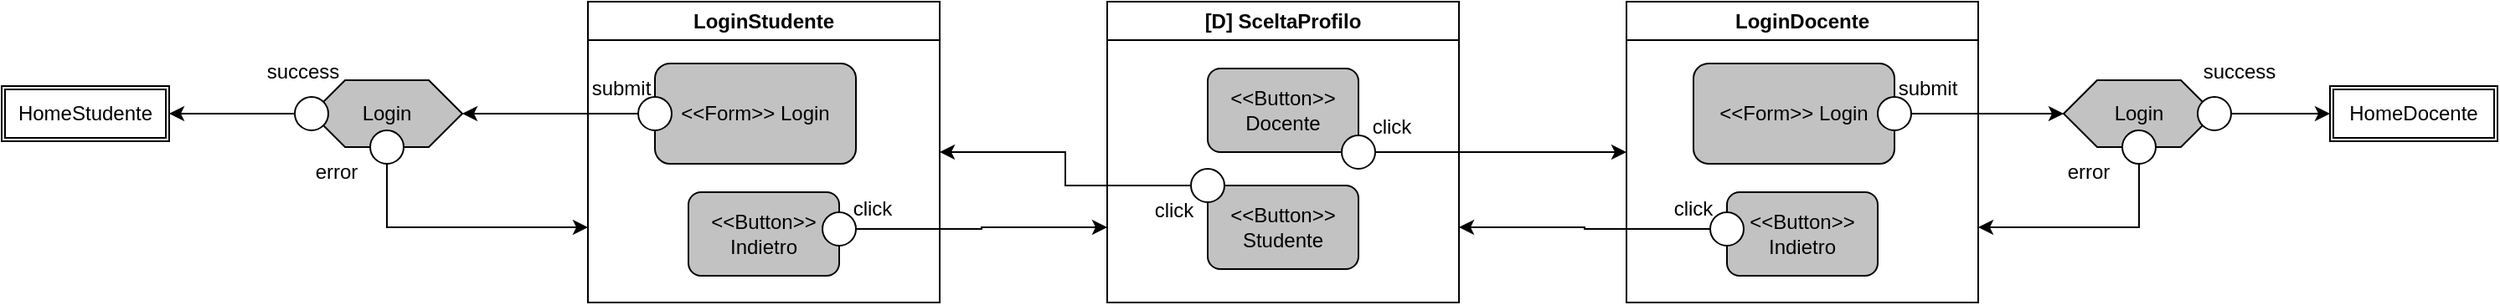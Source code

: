 <mxfile version="27.0.9" pages="3">
  <diagram name="Login" id="tjKt2H3Kqt2CGtcW_k0n">
    <mxGraphModel dx="2554" dy="473" grid="1" gridSize="10" guides="1" tooltips="1" connect="1" arrows="1" fold="1" page="1" pageScale="1" pageWidth="827" pageHeight="1169" math="0" shadow="0">
      <root>
        <mxCell id="0" />
        <mxCell id="1" parent="0" />
        <mxCell id="VyCrWzUE0Z9BCdPBRL-f-1" value="[D] SceltaProfilo" style="swimlane;whiteSpace=wrap;html=1;startSize=23;" vertex="1" parent="1">
          <mxGeometry x="-810" y="10" width="210" height="180" as="geometry">
            <mxRectangle x="270" y="420" width="120" height="30" as="alternateBounds" />
          </mxGeometry>
        </mxCell>
        <mxCell id="VyCrWzUE0Z9BCdPBRL-f-2" value="click" style="text;html=1;align=center;verticalAlign=middle;whiteSpace=wrap;rounded=0;" vertex="1" parent="VyCrWzUE0Z9BCdPBRL-f-1">
          <mxGeometry x="10" y="110" width="60" height="30" as="geometry" />
        </mxCell>
        <mxCell id="VyCrWzUE0Z9BCdPBRL-f-3" value="&amp;lt;&amp;lt;Button&amp;gt;&amp;gt; Studente" style="rounded=1;whiteSpace=wrap;html=1;fillColor=#C2C2C2;" vertex="1" parent="VyCrWzUE0Z9BCdPBRL-f-1">
          <mxGeometry x="60" y="110" width="90" height="50" as="geometry" />
        </mxCell>
        <mxCell id="VyCrWzUE0Z9BCdPBRL-f-4" value="" style="ellipse;whiteSpace=wrap;html=1;aspect=fixed;shadow=0;" vertex="1" parent="VyCrWzUE0Z9BCdPBRL-f-1">
          <mxGeometry x="50" y="100" width="20" height="20" as="geometry" />
        </mxCell>
        <mxCell id="VyCrWzUE0Z9BCdPBRL-f-5" value="click" style="text;html=1;align=center;verticalAlign=middle;whiteSpace=wrap;rounded=0;" vertex="1" parent="VyCrWzUE0Z9BCdPBRL-f-1">
          <mxGeometry x="140" y="60" width="60" height="30" as="geometry" />
        </mxCell>
        <mxCell id="VyCrWzUE0Z9BCdPBRL-f-6" value="&amp;lt;&amp;lt;Button&amp;gt;&amp;gt; Docente" style="rounded=1;whiteSpace=wrap;html=1;fillColor=#C2C2C2;" vertex="1" parent="VyCrWzUE0Z9BCdPBRL-f-1">
          <mxGeometry x="60" y="40" width="90" height="50" as="geometry" />
        </mxCell>
        <mxCell id="VyCrWzUE0Z9BCdPBRL-f-7" value="" style="ellipse;whiteSpace=wrap;html=1;aspect=fixed;shadow=0;" vertex="1" parent="VyCrWzUE0Z9BCdPBRL-f-1">
          <mxGeometry x="140" y="80" width="20" height="20" as="geometry" />
        </mxCell>
        <mxCell id="VyCrWzUE0Z9BCdPBRL-f-8" value="LoginDocente" style="swimlane;whiteSpace=wrap;html=1;startSize=23;" vertex="1" parent="1">
          <mxGeometry x="-500" y="10" width="210" height="180" as="geometry">
            <mxRectangle x="270" y="420" width="120" height="30" as="alternateBounds" />
          </mxGeometry>
        </mxCell>
        <mxCell id="VyCrWzUE0Z9BCdPBRL-f-9" value="&amp;lt;&amp;lt;Form&amp;gt;&amp;gt; Login" style="rounded=1;whiteSpace=wrap;html=1;fillColor=#C2C2C2;" vertex="1" parent="VyCrWzUE0Z9BCdPBRL-f-8">
          <mxGeometry x="40" y="37" width="120" height="60" as="geometry" />
        </mxCell>
        <mxCell id="VyCrWzUE0Z9BCdPBRL-f-10" value="" style="ellipse;whiteSpace=wrap;html=1;aspect=fixed;" vertex="1" parent="VyCrWzUE0Z9BCdPBRL-f-8">
          <mxGeometry x="150" y="57" width="20" height="20" as="geometry" />
        </mxCell>
        <mxCell id="VyCrWzUE0Z9BCdPBRL-f-11" value="submit" style="text;html=1;align=center;verticalAlign=middle;whiteSpace=wrap;rounded=0;" vertex="1" parent="VyCrWzUE0Z9BCdPBRL-f-8">
          <mxGeometry x="150" y="37" width="60" height="30" as="geometry" />
        </mxCell>
        <mxCell id="VyCrWzUE0Z9BCdPBRL-f-12" value="click" style="text;html=1;align=center;verticalAlign=middle;whiteSpace=wrap;rounded=0;" vertex="1" parent="VyCrWzUE0Z9BCdPBRL-f-8">
          <mxGeometry x="10" y="109" width="60" height="30" as="geometry" />
        </mxCell>
        <mxCell id="VyCrWzUE0Z9BCdPBRL-f-13" value="&amp;lt;&amp;lt;Button&amp;gt;&amp;gt; Indietro" style="rounded=1;whiteSpace=wrap;html=1;fillColor=#C2C2C2;" vertex="1" parent="VyCrWzUE0Z9BCdPBRL-f-8">
          <mxGeometry x="60" y="114" width="90" height="50" as="geometry" />
        </mxCell>
        <mxCell id="VyCrWzUE0Z9BCdPBRL-f-14" value="" style="ellipse;whiteSpace=wrap;html=1;aspect=fixed;shadow=0;" vertex="1" parent="VyCrWzUE0Z9BCdPBRL-f-8">
          <mxGeometry x="50" y="126" width="20" height="20" as="geometry" />
        </mxCell>
        <mxCell id="VyCrWzUE0Z9BCdPBRL-f-16" style="edgeStyle=orthogonalEdgeStyle;rounded=0;orthogonalLoop=1;jettySize=auto;html=1;entryX=0;entryY=0.5;entryDx=0;entryDy=0;" edge="1" parent="1" source="VyCrWzUE0Z9BCdPBRL-f-7" target="VyCrWzUE0Z9BCdPBRL-f-8">
          <mxGeometry relative="1" as="geometry" />
        </mxCell>
        <mxCell id="VyCrWzUE0Z9BCdPBRL-f-17" value="LoginStudente" style="swimlane;whiteSpace=wrap;html=1;startSize=23;" vertex="1" parent="1">
          <mxGeometry x="-1120" y="10" width="210" height="180" as="geometry">
            <mxRectangle x="270" y="420" width="120" height="30" as="alternateBounds" />
          </mxGeometry>
        </mxCell>
        <mxCell id="VyCrWzUE0Z9BCdPBRL-f-18" value="&amp;lt;&amp;lt;Form&amp;gt;&amp;gt; Login" style="rounded=1;whiteSpace=wrap;html=1;fillColor=#C2C2C2;" vertex="1" parent="VyCrWzUE0Z9BCdPBRL-f-17">
          <mxGeometry x="40" y="37" width="120" height="60" as="geometry" />
        </mxCell>
        <mxCell id="VyCrWzUE0Z9BCdPBRL-f-19" value="" style="ellipse;whiteSpace=wrap;html=1;aspect=fixed;" vertex="1" parent="VyCrWzUE0Z9BCdPBRL-f-17">
          <mxGeometry x="30" y="57" width="20" height="20" as="geometry" />
        </mxCell>
        <mxCell id="VyCrWzUE0Z9BCdPBRL-f-20" value="submit" style="text;html=1;align=center;verticalAlign=middle;whiteSpace=wrap;rounded=0;" vertex="1" parent="VyCrWzUE0Z9BCdPBRL-f-17">
          <mxGeometry x="-10" y="37" width="60" height="30" as="geometry" />
        </mxCell>
        <mxCell id="VyCrWzUE0Z9BCdPBRL-f-21" value="click" style="text;html=1;align=center;verticalAlign=middle;whiteSpace=wrap;rounded=0;" vertex="1" parent="VyCrWzUE0Z9BCdPBRL-f-17">
          <mxGeometry x="140" y="109" width="60" height="30" as="geometry" />
        </mxCell>
        <mxCell id="VyCrWzUE0Z9BCdPBRL-f-22" value="&amp;lt;&amp;lt;Button&amp;gt;&amp;gt; Indietro" style="rounded=1;whiteSpace=wrap;html=1;fillColor=#C2C2C2;" vertex="1" parent="VyCrWzUE0Z9BCdPBRL-f-17">
          <mxGeometry x="60" y="114" width="90" height="50" as="geometry" />
        </mxCell>
        <mxCell id="VyCrWzUE0Z9BCdPBRL-f-23" value="" style="ellipse;whiteSpace=wrap;html=1;aspect=fixed;shadow=0;" vertex="1" parent="VyCrWzUE0Z9BCdPBRL-f-17">
          <mxGeometry x="140" y="126" width="20" height="20" as="geometry" />
        </mxCell>
        <mxCell id="VyCrWzUE0Z9BCdPBRL-f-24" style="edgeStyle=orthogonalEdgeStyle;rounded=0;orthogonalLoop=1;jettySize=auto;html=1;entryX=1;entryY=0.5;entryDx=0;entryDy=0;" edge="1" parent="1" source="VyCrWzUE0Z9BCdPBRL-f-4" target="VyCrWzUE0Z9BCdPBRL-f-17">
          <mxGeometry relative="1" as="geometry" />
        </mxCell>
        <mxCell id="VyCrWzUE0Z9BCdPBRL-f-25" value="Login" style="shape=hexagon;perimeter=hexagonPerimeter2;whiteSpace=wrap;html=1;fixedSize=1;fillColor=#C2C2C2;" vertex="1" parent="1">
          <mxGeometry x="-239" y="57" width="90" height="40" as="geometry" />
        </mxCell>
        <mxCell id="VyCrWzUE0Z9BCdPBRL-f-48" style="edgeStyle=orthogonalEdgeStyle;rounded=0;orthogonalLoop=1;jettySize=auto;html=1;entryX=0;entryY=0.5;entryDx=0;entryDy=0;" edge="1" parent="1" source="VyCrWzUE0Z9BCdPBRL-f-27" target="VyCrWzUE0Z9BCdPBRL-f-47">
          <mxGeometry relative="1" as="geometry" />
        </mxCell>
        <mxCell id="VyCrWzUE0Z9BCdPBRL-f-27" value="" style="ellipse;whiteSpace=wrap;html=1;aspect=fixed;" vertex="1" parent="1">
          <mxGeometry x="-159" y="67" width="20" height="20" as="geometry" />
        </mxCell>
        <mxCell id="VyCrWzUE0Z9BCdPBRL-f-28" value="success" style="text;html=1;align=center;verticalAlign=middle;whiteSpace=wrap;rounded=0;" vertex="1" parent="1">
          <mxGeometry x="-194" y="37" width="120" height="30" as="geometry" />
        </mxCell>
        <mxCell id="VyCrWzUE0Z9BCdPBRL-f-32" style="edgeStyle=orthogonalEdgeStyle;rounded=0;orthogonalLoop=1;jettySize=auto;html=1;entryX=1;entryY=0.75;entryDx=0;entryDy=0;" edge="1" parent="1" source="VyCrWzUE0Z9BCdPBRL-f-30" target="VyCrWzUE0Z9BCdPBRL-f-8">
          <mxGeometry relative="1" as="geometry">
            <Array as="points">
              <mxPoint x="-194" y="145" />
            </Array>
          </mxGeometry>
        </mxCell>
        <mxCell id="VyCrWzUE0Z9BCdPBRL-f-30" value="" style="ellipse;whiteSpace=wrap;html=1;aspect=fixed;" vertex="1" parent="1">
          <mxGeometry x="-204" y="87" width="20" height="20" as="geometry" />
        </mxCell>
        <mxCell id="VyCrWzUE0Z9BCdPBRL-f-31" value="error" style="text;html=1;align=center;verticalAlign=middle;whiteSpace=wrap;rounded=0;" vertex="1" parent="1">
          <mxGeometry x="-254" y="97" width="60" height="30" as="geometry" />
        </mxCell>
        <mxCell id="VyCrWzUE0Z9BCdPBRL-f-34" style="edgeStyle=orthogonalEdgeStyle;rounded=0;orthogonalLoop=1;jettySize=auto;html=1;entryX=0;entryY=0.5;entryDx=0;entryDy=0;" edge="1" parent="1" source="VyCrWzUE0Z9BCdPBRL-f-10" target="VyCrWzUE0Z9BCdPBRL-f-25">
          <mxGeometry relative="1" as="geometry" />
        </mxCell>
        <mxCell id="VyCrWzUE0Z9BCdPBRL-f-35" value="Login" style="shape=hexagon;perimeter=hexagonPerimeter2;whiteSpace=wrap;html=1;fixedSize=1;fillColor=#C2C2C2;" vertex="1" parent="1">
          <mxGeometry x="-1285" y="57" width="90" height="40" as="geometry" />
        </mxCell>
        <mxCell id="VyCrWzUE0Z9BCdPBRL-f-46" style="edgeStyle=orthogonalEdgeStyle;rounded=0;orthogonalLoop=1;jettySize=auto;html=1;entryX=1;entryY=0.5;entryDx=0;entryDy=0;" edge="1" parent="1" source="VyCrWzUE0Z9BCdPBRL-f-37" target="VyCrWzUE0Z9BCdPBRL-f-45">
          <mxGeometry relative="1" as="geometry" />
        </mxCell>
        <mxCell id="VyCrWzUE0Z9BCdPBRL-f-37" value="" style="ellipse;whiteSpace=wrap;html=1;aspect=fixed;" vertex="1" parent="1">
          <mxGeometry x="-1295" y="67" width="20" height="20" as="geometry" />
        </mxCell>
        <mxCell id="VyCrWzUE0Z9BCdPBRL-f-38" value="success" style="text;html=1;align=center;verticalAlign=middle;whiteSpace=wrap;rounded=0;" vertex="1" parent="1">
          <mxGeometry x="-1350" y="37" width="120" height="30" as="geometry" />
        </mxCell>
        <mxCell id="VyCrWzUE0Z9BCdPBRL-f-39" style="edgeStyle=orthogonalEdgeStyle;rounded=0;orthogonalLoop=1;jettySize=auto;html=1;entryX=0;entryY=0.75;entryDx=0;entryDy=0;" edge="1" parent="1" source="VyCrWzUE0Z9BCdPBRL-f-40" target="VyCrWzUE0Z9BCdPBRL-f-17">
          <mxGeometry relative="1" as="geometry">
            <mxPoint x="-1336" y="145" as="targetPoint" />
            <Array as="points">
              <mxPoint x="-1240" y="145" />
            </Array>
          </mxGeometry>
        </mxCell>
        <mxCell id="VyCrWzUE0Z9BCdPBRL-f-40" value="" style="ellipse;whiteSpace=wrap;html=1;aspect=fixed;" vertex="1" parent="1">
          <mxGeometry x="-1250" y="87" width="20" height="20" as="geometry" />
        </mxCell>
        <mxCell id="VyCrWzUE0Z9BCdPBRL-f-41" value="error" style="text;html=1;align=center;verticalAlign=middle;whiteSpace=wrap;rounded=0;" vertex="1" parent="1">
          <mxGeometry x="-1300" y="97" width="60" height="30" as="geometry" />
        </mxCell>
        <mxCell id="VyCrWzUE0Z9BCdPBRL-f-42" style="edgeStyle=orthogonalEdgeStyle;rounded=0;orthogonalLoop=1;jettySize=auto;html=1;" edge="1" parent="1" source="VyCrWzUE0Z9BCdPBRL-f-19" target="VyCrWzUE0Z9BCdPBRL-f-35">
          <mxGeometry relative="1" as="geometry" />
        </mxCell>
        <mxCell id="VyCrWzUE0Z9BCdPBRL-f-43" style="edgeStyle=orthogonalEdgeStyle;rounded=0;orthogonalLoop=1;jettySize=auto;html=1;entryX=1;entryY=0.75;entryDx=0;entryDy=0;" edge="1" parent="1" source="VyCrWzUE0Z9BCdPBRL-f-14" target="VyCrWzUE0Z9BCdPBRL-f-1">
          <mxGeometry relative="1" as="geometry" />
        </mxCell>
        <mxCell id="VyCrWzUE0Z9BCdPBRL-f-44" style="edgeStyle=orthogonalEdgeStyle;rounded=0;orthogonalLoop=1;jettySize=auto;html=1;entryX=0;entryY=0.75;entryDx=0;entryDy=0;" edge="1" parent="1" source="VyCrWzUE0Z9BCdPBRL-f-23" target="VyCrWzUE0Z9BCdPBRL-f-1">
          <mxGeometry relative="1" as="geometry" />
        </mxCell>
        <mxCell id="VyCrWzUE0Z9BCdPBRL-f-45" value="HomeStudente" style="shape=ext;double=1;rounded=0;whiteSpace=wrap;html=1;" vertex="1" parent="1">
          <mxGeometry x="-1470" y="60.5" width="100" height="33" as="geometry" />
        </mxCell>
        <mxCell id="VyCrWzUE0Z9BCdPBRL-f-47" value="HomeDocente" style="shape=ext;double=1;rounded=0;whiteSpace=wrap;html=1;" vertex="1" parent="1">
          <mxGeometry x="-80" y="60.5" width="100" height="33" as="geometry" />
        </mxCell>
      </root>
    </mxGraphModel>
  </diagram>
  <diagram id="oVJs1XQdCQE7QFrwzauL" name="HomeDocente">
    <mxGraphModel dx="1921" dy="1029" grid="1" gridSize="10" guides="1" tooltips="1" connect="1" arrows="1" fold="1" page="1" pageScale="1" pageWidth="827" pageHeight="1169" math="0" shadow="0">
      <root>
        <mxCell id="0" />
        <mxCell id="1" parent="0" />
        <mxCell id="Z6HFkXstuRALJE-Nlimo-1" value="Login" style="shape=hexagon;perimeter=hexagonPerimeter2;whiteSpace=wrap;html=1;fixedSize=1;fillColor=#C2C2C2;" parent="1" vertex="1">
          <mxGeometry x="70" y="90" width="90" height="40" as="geometry" />
        </mxCell>
        <mxCell id="RI1NVRw42cQJuYHZg5d4-8" style="edgeStyle=orthogonalEdgeStyle;rounded=0;orthogonalLoop=1;jettySize=auto;html=1;" parent="1" source="qvfI_4Xo-D8p6hHimXJS-1" edge="1">
          <mxGeometry relative="1" as="geometry">
            <mxPoint x="210" y="110" as="targetPoint" />
          </mxGeometry>
        </mxCell>
        <mxCell id="qvfI_4Xo-D8p6hHimXJS-1" value="" style="ellipse;whiteSpace=wrap;html=1;aspect=fixed;" parent="1" vertex="1">
          <mxGeometry x="150" y="100" width="20" height="20" as="geometry" />
        </mxCell>
        <mxCell id="qvfI_4Xo-D8p6hHimXJS-2" value="success" style="text;html=1;align=center;verticalAlign=middle;resizable=0;points=[];autosize=1;strokeColor=none;fillColor=none;" parent="1" vertex="1">
          <mxGeometry x="130" y="70" width="70" height="30" as="geometry" />
        </mxCell>
        <mxCell id="RI1NVRw42cQJuYHZg5d4-1" value="HomeDocente" style="swimlane;whiteSpace=wrap;html=1;startSize=23;" parent="1" vertex="1">
          <mxGeometry x="210" width="1170" height="780" as="geometry">
            <mxRectangle x="360" y="90" width="120" height="30" as="alternateBounds" />
          </mxGeometry>
        </mxCell>
        <mxCell id="RI1NVRw42cQJuYHZg5d4-9" value="" style="rounded=1;whiteSpace=wrap;html=1;shadow=0;" parent="RI1NVRw42cQJuYHZg5d4-1" vertex="1">
          <mxGeometry x="30" y="40" width="500" height="130" as="geometry" />
        </mxCell>
        <mxCell id="RI1NVRw42cQJuYHZg5d4-11" value="&lt;b&gt;Top bar menu&lt;/b&gt;" style="text;html=1;align=center;verticalAlign=middle;resizable=0;points=[];autosize=1;strokeColor=none;fillColor=none;shadow=0;" parent="RI1NVRw42cQJuYHZg5d4-1" vertex="1">
          <mxGeometry x="230" y="36" width="100" height="30" as="geometry" />
        </mxCell>
        <mxCell id="aOJpf6WZ1VPTG4C9SD1m-1" value="click" style="text;html=1;align=center;verticalAlign=middle;whiteSpace=wrap;rounded=0;" parent="RI1NVRw42cQJuYHZg5d4-1" vertex="1">
          <mxGeometry x="86.5" y="124" width="60" height="30" as="geometry" />
        </mxCell>
        <mxCell id="aOJpf6WZ1VPTG4C9SD1m-2" value="&amp;lt;&amp;lt;Button&amp;gt;&amp;gt; Home" style="rounded=1;whiteSpace=wrap;html=1;fillColor=#C2C2C2;" parent="RI1NVRw42cQJuYHZg5d4-1" vertex="1">
          <mxGeometry x="96.5" y="80" width="90" height="50" as="geometry" />
        </mxCell>
        <mxCell id="aOJpf6WZ1VPTG4C9SD1m-11" style="edgeStyle=orthogonalEdgeStyle;rounded=0;orthogonalLoop=1;jettySize=auto;html=1;entryX=0.5;entryY=0;entryDx=0;entryDy=0;" parent="RI1NVRw42cQJuYHZg5d4-1" source="aOJpf6WZ1VPTG4C9SD1m-3" target="aOJpf6WZ1VPTG4C9SD1m-10" edge="1">
          <mxGeometry relative="1" as="geometry" />
        </mxCell>
        <mxCell id="aOJpf6WZ1VPTG4C9SD1m-3" value="" style="ellipse;whiteSpace=wrap;html=1;aspect=fixed;shadow=0;" parent="RI1NVRw42cQJuYHZg5d4-1" vertex="1">
          <mxGeometry x="131.5" y="121" width="20" height="20" as="geometry" />
        </mxCell>
        <mxCell id="aOJpf6WZ1VPTG4C9SD1m-4" value="click" style="text;html=1;align=center;verticalAlign=middle;whiteSpace=wrap;rounded=0;" parent="RI1NVRw42cQJuYHZg5d4-1" vertex="1">
          <mxGeometry x="226.5" y="124" width="60" height="30" as="geometry" />
        </mxCell>
        <mxCell id="aOJpf6WZ1VPTG4C9SD1m-5" value="&amp;lt;&amp;lt;Button&amp;gt;&amp;gt; Verbali" style="rounded=1;whiteSpace=wrap;html=1;fillColor=#C2C2C2;" parent="RI1NVRw42cQJuYHZg5d4-1" vertex="1">
          <mxGeometry x="236.5" y="80" width="90" height="50" as="geometry" />
        </mxCell>
        <mxCell id="4kxIl-M0abaxIFKhKiZw-6" style="edgeStyle=orthogonalEdgeStyle;rounded=0;orthogonalLoop=1;jettySize=auto;html=1;entryX=0;entryY=0.5;entryDx=0;entryDy=0;" parent="RI1NVRw42cQJuYHZg5d4-1" source="aOJpf6WZ1VPTG4C9SD1m-6" target="4kxIl-M0abaxIFKhKiZw-5" edge="1">
          <mxGeometry relative="1" as="geometry">
            <Array as="points">
              <mxPoint x="282" y="230" />
            </Array>
          </mxGeometry>
        </mxCell>
        <mxCell id="aOJpf6WZ1VPTG4C9SD1m-6" value="" style="ellipse;whiteSpace=wrap;html=1;aspect=fixed;shadow=0;" parent="RI1NVRw42cQJuYHZg5d4-1" vertex="1">
          <mxGeometry x="271.5" y="121" width="20" height="20" as="geometry" />
        </mxCell>
        <mxCell id="aOJpf6WZ1VPTG4C9SD1m-7" value="click" style="text;html=1;align=center;verticalAlign=middle;whiteSpace=wrap;rounded=0;" parent="RI1NVRw42cQJuYHZg5d4-1" vertex="1">
          <mxGeometry x="440" y="130" width="60" height="30" as="geometry" />
        </mxCell>
        <mxCell id="aOJpf6WZ1VPTG4C9SD1m-8" value="&amp;lt;&amp;lt;Button&amp;gt;&amp;gt; Logout" style="rounded=1;whiteSpace=wrap;html=1;fillColor=#C2C2C2;" parent="RI1NVRw42cQJuYHZg5d4-1" vertex="1">
          <mxGeometry x="383.5" y="80" width="90" height="50" as="geometry" />
        </mxCell>
        <mxCell id="4kxIl-M0abaxIFKhKiZw-4" style="edgeStyle=orthogonalEdgeStyle;rounded=0;orthogonalLoop=1;jettySize=auto;html=1;entryX=0;entryY=0.5;entryDx=0;entryDy=0;" parent="RI1NVRw42cQJuYHZg5d4-1" source="aOJpf6WZ1VPTG4C9SD1m-9" target="aOJpf6WZ1VPTG4C9SD1m-12" edge="1">
          <mxGeometry relative="1" as="geometry">
            <Array as="points">
              <mxPoint x="650" y="128" />
              <mxPoint x="650" y="128" />
            </Array>
          </mxGeometry>
        </mxCell>
        <mxCell id="aOJpf6WZ1VPTG4C9SD1m-9" value="" style="ellipse;whiteSpace=wrap;html=1;aspect=fixed;shadow=0;" parent="RI1NVRw42cQJuYHZg5d4-1" vertex="1">
          <mxGeometry x="460" y="118" width="20" height="20" as="geometry" />
        </mxCell>
        <mxCell id="aOJpf6WZ1VPTG4C9SD1m-10" value="Carica corsi" style="shape=hexagon;perimeter=hexagonPerimeter2;whiteSpace=wrap;html=1;fixedSize=1;fillColor=#C2C2C2;" parent="RI1NVRw42cQJuYHZg5d4-1" vertex="1">
          <mxGeometry x="96.5" y="210" width="90" height="40" as="geometry" />
        </mxCell>
        <mxCell id="aOJpf6WZ1VPTG4C9SD1m-12" value="Logout" style="shape=hexagon;perimeter=hexagonPerimeter2;whiteSpace=wrap;html=1;fixedSize=1;fillColor=#C2C2C2;" parent="RI1NVRw42cQJuYHZg5d4-1" vertex="1">
          <mxGeometry x="629.75" y="108" width="90" height="40" as="geometry" />
        </mxCell>
        <mxCell id="t0PDpU0T9mlBkFiSIAUP-60" style="edgeStyle=orthogonalEdgeStyle;rounded=0;orthogonalLoop=1;jettySize=auto;html=1;entryX=0.5;entryY=0;entryDx=0;entryDy=0;" parent="RI1NVRw42cQJuYHZg5d4-1" source="4kxIl-M0abaxIFKhKiZw-5" target="t0PDpU0T9mlBkFiSIAUP-56" edge="1">
          <mxGeometry relative="1" as="geometry" />
        </mxCell>
        <mxCell id="4kxIl-M0abaxIFKhKiZw-5" value="Carica verbali" style="shape=hexagon;perimeter=hexagonPerimeter2;whiteSpace=wrap;html=1;fixedSize=1;fillColor=#C2C2C2;" parent="RI1NVRw42cQJuYHZg5d4-1" vertex="1">
          <mxGeometry x="773.25" y="210" width="90" height="40" as="geometry" />
        </mxCell>
        <mxCell id="t0PDpU0T9mlBkFiSIAUP-1" value="&amp;lt;&amp;lt;List&amp;gt;&amp;gt; Corsi&lt;div&gt;&lt;br&gt;&lt;/div&gt;" style="rounded=1;whiteSpace=wrap;html=1;fillColor=#C2C2C2;" parent="RI1NVRw42cQJuYHZg5d4-1" vertex="1">
          <mxGeometry x="21.5" y="300" width="170" height="70" as="geometry" />
        </mxCell>
        <mxCell id="t0PDpU0T9mlBkFiSIAUP-12" style="edgeStyle=orthogonalEdgeStyle;rounded=0;orthogonalLoop=1;jettySize=auto;html=1;entryX=0;entryY=0.5;entryDx=0;entryDy=0;" parent="RI1NVRw42cQJuYHZg5d4-1" source="t0PDpU0T9mlBkFiSIAUP-2" target="t0PDpU0T9mlBkFiSIAUP-11" edge="1">
          <mxGeometry relative="1" as="geometry">
            <Array as="points">
              <mxPoint x="220" y="370" />
              <mxPoint x="220" y="335" />
            </Array>
          </mxGeometry>
        </mxCell>
        <mxCell id="t0PDpU0T9mlBkFiSIAUP-2" value="" style="ellipse;whiteSpace=wrap;html=1;aspect=fixed;" parent="RI1NVRw42cQJuYHZg5d4-1" vertex="1">
          <mxGeometry x="180" y="360" width="20" height="20" as="geometry" />
        </mxCell>
        <mxCell id="t0PDpU0T9mlBkFiSIAUP-3" value="&amp;lt;&amp;lt;DataBinding&amp;gt;&amp;gt; Corso" style="rounded=0;whiteSpace=wrap;html=1;" parent="RI1NVRw42cQJuYHZg5d4-1" vertex="1">
          <mxGeometry x="31.5" y="340" width="150" height="20" as="geometry" />
        </mxCell>
        <mxCell id="t0PDpU0T9mlBkFiSIAUP-4" style="edgeStyle=orthogonalEdgeStyle;rounded=0;orthogonalLoop=1;jettySize=auto;html=1;entryX=0.528;entryY=0.006;entryDx=0;entryDy=0;entryPerimeter=0;" parent="RI1NVRw42cQJuYHZg5d4-1" source="aOJpf6WZ1VPTG4C9SD1m-10" target="t0PDpU0T9mlBkFiSIAUP-1" edge="1">
          <mxGeometry relative="1" as="geometry" />
        </mxCell>
        <mxCell id="t0PDpU0T9mlBkFiSIAUP-6" value="&amp;lt;&amp;lt;List&amp;gt;&amp;gt; Appelli&lt;div&gt;&lt;br&gt;&lt;/div&gt;" style="rounded=1;whiteSpace=wrap;html=1;fillColor=#C2C2C2;" parent="RI1NVRw42cQJuYHZg5d4-1" vertex="1">
          <mxGeometry x="363" y="300" width="190" height="70" as="geometry" />
        </mxCell>
        <mxCell id="t0PDpU0T9mlBkFiSIAUP-50" style="edgeStyle=orthogonalEdgeStyle;rounded=0;orthogonalLoop=1;jettySize=auto;html=1;entryX=0.5;entryY=0;entryDx=0;entryDy=0;" parent="RI1NVRw42cQJuYHZg5d4-1" source="t0PDpU0T9mlBkFiSIAUP-7" target="t0PDpU0T9mlBkFiSIAUP-17" edge="1">
          <mxGeometry relative="1" as="geometry">
            <Array as="points">
              <mxPoint x="665" y="370" />
            </Array>
          </mxGeometry>
        </mxCell>
        <mxCell id="t0PDpU0T9mlBkFiSIAUP-7" value="" style="ellipse;whiteSpace=wrap;html=1;aspect=fixed;" parent="RI1NVRw42cQJuYHZg5d4-1" vertex="1">
          <mxGeometry x="543" y="360" width="20" height="20" as="geometry" />
        </mxCell>
        <mxCell id="t0PDpU0T9mlBkFiSIAUP-8" value="selected" style="text;html=1;align=center;verticalAlign=middle;whiteSpace=wrap;rounded=0;" parent="RI1NVRw42cQJuYHZg5d4-1" vertex="1">
          <mxGeometry x="487" y="365" width="60" height="30" as="geometry" />
        </mxCell>
        <mxCell id="t0PDpU0T9mlBkFiSIAUP-9" value="&amp;lt;&amp;lt;DataBinding&amp;gt;&amp;gt; Data appello" style="rounded=0;whiteSpace=wrap;html=1;" parent="RI1NVRw42cQJuYHZg5d4-1" vertex="1">
          <mxGeometry x="373" y="340" width="170" height="20" as="geometry" />
        </mxCell>
        <mxCell id="t0PDpU0T9mlBkFiSIAUP-13" style="edgeStyle=orthogonalEdgeStyle;rounded=0;orthogonalLoop=1;jettySize=auto;html=1;entryX=0;entryY=0.5;entryDx=0;entryDy=0;" parent="RI1NVRw42cQJuYHZg5d4-1" source="t0PDpU0T9mlBkFiSIAUP-11" target="t0PDpU0T9mlBkFiSIAUP-6" edge="1">
          <mxGeometry relative="1" as="geometry" />
        </mxCell>
        <mxCell id="t0PDpU0T9mlBkFiSIAUP-11" value="Carica appelli" style="shape=hexagon;perimeter=hexagonPerimeter2;whiteSpace=wrap;html=1;fixedSize=1;fillColor=#C2C2C2;" parent="RI1NVRw42cQJuYHZg5d4-1" vertex="1">
          <mxGeometry x="241" y="315" width="90" height="40" as="geometry" />
        </mxCell>
        <mxCell id="t0PDpU0T9mlBkFiSIAUP-16" style="edgeStyle=orthogonalEdgeStyle;rounded=0;orthogonalLoop=1;jettySize=auto;html=1;entryX=0;entryY=0.5;entryDx=0;entryDy=0;" parent="RI1NVRw42cQJuYHZg5d4-1" source="t0PDpU0T9mlBkFiSIAUP-14" target="aOJpf6WZ1VPTG4C9SD1m-10" edge="1">
          <mxGeometry relative="1" as="geometry">
            <Array as="points">
              <mxPoint x="-70" y="180" />
              <mxPoint x="-70" y="230" />
            </Array>
          </mxGeometry>
        </mxCell>
        <mxCell id="t0PDpU0T9mlBkFiSIAUP-14" value="" style="ellipse;whiteSpace=wrap;html=1;aspect=fixed;" parent="RI1NVRw42cQJuYHZg5d4-1" vertex="1">
          <mxGeometry x="-20" y="170" width="20" height="20" as="geometry" />
        </mxCell>
        <mxCell id="t0PDpU0T9mlBkFiSIAUP-26" style="edgeStyle=orthogonalEdgeStyle;rounded=0;orthogonalLoop=1;jettySize=auto;html=1;entryX=0.5;entryY=0;entryDx=0;entryDy=0;" parent="RI1NVRw42cQJuYHZg5d4-1" source="t0PDpU0T9mlBkFiSIAUP-17" target="t0PDpU0T9mlBkFiSIAUP-19" edge="1">
          <mxGeometry relative="1" as="geometry" />
        </mxCell>
        <mxCell id="t0PDpU0T9mlBkFiSIAUP-17" value="Carica iscritti" style="shape=hexagon;perimeter=hexagonPerimeter2;whiteSpace=wrap;html=1;fixedSize=1;fillColor=#C2C2C2;" parent="RI1NVRw42cQJuYHZg5d4-1" vertex="1">
          <mxGeometry x="619.75" y="428" width="90" height="40" as="geometry" />
        </mxCell>
        <mxCell id="t0PDpU0T9mlBkFiSIAUP-19" value="&amp;lt;&amp;lt;List&amp;gt;&amp;gt; Iscritti&lt;div&gt;&lt;br&gt;&lt;/div&gt;&lt;div&gt;&lt;br&gt;&lt;/div&gt;&lt;div&gt;&lt;br&gt;&lt;/div&gt;&lt;div&gt;&lt;br&gt;&lt;/div&gt;&lt;div&gt;&lt;br&gt;&lt;/div&gt;" style="rounded=1;whiteSpace=wrap;html=1;fillColor=#C2C2C2;" parent="RI1NVRw42cQJuYHZg5d4-1" vertex="1">
          <mxGeometry x="519.75" y="517" width="220" height="110" as="geometry" />
        </mxCell>
        <mxCell id="t0PDpU0T9mlBkFiSIAUP-20" value="&amp;lt;&amp;lt;Button&amp;gt;&amp;gt; Modifica&lt;div&gt;&lt;br&gt;&lt;/div&gt;&lt;div&gt;&lt;br&gt;&lt;/div&gt;" style="rounded=1;whiteSpace=wrap;html=1;fillColor=#C2C2C2;" parent="RI1NVRw42cQJuYHZg5d4-1" vertex="1">
          <mxGeometry x="544.75" y="547" width="170" height="60.5" as="geometry" />
        </mxCell>
        <mxCell id="t0PDpU0T9mlBkFiSIAUP-21" value="&amp;lt;&amp;lt;DataBinding&amp;gt;&amp;gt; Studente" style="rounded=0;whiteSpace=wrap;html=1;" parent="RI1NVRw42cQJuYHZg5d4-1" vertex="1">
          <mxGeometry x="552.5" y="572.75" width="154.5" height="22.5" as="geometry" />
        </mxCell>
        <mxCell id="t0PDpU0T9mlBkFiSIAUP-22" value="table header click" style="text;html=1;align=center;verticalAlign=middle;whiteSpace=wrap;rounded=0;" parent="RI1NVRw42cQJuYHZg5d4-1" vertex="1">
          <mxGeometry x="533" y="634" width="70" height="30" as="geometry" />
        </mxCell>
        <mxCell id="t0PDpU0T9mlBkFiSIAUP-23" value="click" style="text;html=1;align=center;verticalAlign=middle;whiteSpace=wrap;rounded=0;" parent="RI1NVRw42cQJuYHZg5d4-1" vertex="1">
          <mxGeometry x="707" y="572.75" width="60" height="30" as="geometry" />
        </mxCell>
        <mxCell id="t0PDpU0T9mlBkFiSIAUP-30" style="edgeStyle=orthogonalEdgeStyle;rounded=0;orthogonalLoop=1;jettySize=auto;html=1;entryX=0;entryY=0.5;entryDx=0;entryDy=0;" parent="RI1NVRw42cQJuYHZg5d4-1" source="t0PDpU0T9mlBkFiSIAUP-24" target="t0PDpU0T9mlBkFiSIAUP-27" edge="1">
          <mxGeometry relative="1" as="geometry" />
        </mxCell>
        <mxCell id="t0PDpU0T9mlBkFiSIAUP-24" value="" style="ellipse;whiteSpace=wrap;html=1;aspect=fixed;shadow=0;" parent="RI1NVRw42cQJuYHZg5d4-1" vertex="1">
          <mxGeometry x="707" y="595.75" width="20" height="20" as="geometry" />
        </mxCell>
        <mxCell id="t0PDpU0T9mlBkFiSIAUP-40" style="edgeStyle=orthogonalEdgeStyle;rounded=0;orthogonalLoop=1;jettySize=auto;html=1;entryX=0;entryY=0.5;entryDx=0;entryDy=0;" parent="RI1NVRw42cQJuYHZg5d4-1" source="t0PDpU0T9mlBkFiSIAUP-25" target="t0PDpU0T9mlBkFiSIAUP-39" edge="1">
          <mxGeometry relative="1" as="geometry">
            <Array as="points">
              <mxPoint x="523.25" y="680" />
            </Array>
          </mxGeometry>
        </mxCell>
        <mxCell id="t0PDpU0T9mlBkFiSIAUP-25" value="" style="ellipse;whiteSpace=wrap;html=1;aspect=fixed;shadow=0;" parent="RI1NVRw42cQJuYHZg5d4-1" vertex="1">
          <mxGeometry x="513" y="614" width="20" height="20" as="geometry" />
        </mxCell>
        <mxCell id="t0PDpU0T9mlBkFiSIAUP-27" value="&amp;lt;&amp;lt;Form&amp;gt;&amp;gt; Voto" style="rounded=1;whiteSpace=wrap;html=1;fillColor=#C2C2C2;" parent="RI1NVRw42cQJuYHZg5d4-1" vertex="1">
          <mxGeometry x="789.75" y="575.75" width="120" height="60" as="geometry" />
        </mxCell>
        <mxCell id="t0PDpU0T9mlBkFiSIAUP-28" value="submit" style="text;html=1;align=center;verticalAlign=middle;whiteSpace=wrap;rounded=0;" parent="RI1NVRw42cQJuYHZg5d4-1" vertex="1">
          <mxGeometry x="899.75" y="581.75" width="60" height="30" as="geometry" />
        </mxCell>
        <mxCell id="t0PDpU0T9mlBkFiSIAUP-32" style="edgeStyle=orthogonalEdgeStyle;rounded=0;orthogonalLoop=1;jettySize=auto;html=1;entryX=1;entryY=0.5;entryDx=0;entryDy=0;" parent="RI1NVRw42cQJuYHZg5d4-1" source="t0PDpU0T9mlBkFiSIAUP-29" target="t0PDpU0T9mlBkFiSIAUP-31" edge="1">
          <mxGeometry relative="1" as="geometry">
            <Array as="points">
              <mxPoint x="910" y="448" />
            </Array>
          </mxGeometry>
        </mxCell>
        <mxCell id="t0PDpU0T9mlBkFiSIAUP-29" value="" style="ellipse;whiteSpace=wrap;html=1;aspect=fixed;" parent="RI1NVRw42cQJuYHZg5d4-1" vertex="1">
          <mxGeometry x="899.75" y="566.75" width="20" height="20" as="geometry" />
        </mxCell>
        <mxCell id="t0PDpU0T9mlBkFiSIAUP-31" value="Modifica voto" style="shape=hexagon;perimeter=hexagonPerimeter2;whiteSpace=wrap;html=1;fixedSize=1;fillColor=#C2C2C2;" parent="RI1NVRw42cQJuYHZg5d4-1" vertex="1">
          <mxGeometry x="773.25" y="428" width="90" height="40" as="geometry" />
        </mxCell>
        <mxCell id="t0PDpU0T9mlBkFiSIAUP-35" style="edgeStyle=orthogonalEdgeStyle;rounded=0;orthogonalLoop=1;jettySize=auto;html=1;entryX=1;entryY=0.5;entryDx=0;entryDy=0;exitX=0;exitY=0.5;exitDx=0;exitDy=0;" parent="RI1NVRw42cQJuYHZg5d4-1" source="t0PDpU0T9mlBkFiSIAUP-31" target="t0PDpU0T9mlBkFiSIAUP-17" edge="1">
          <mxGeometry relative="1" as="geometry">
            <mxPoint x="790.75" y="500" as="sourcePoint" />
          </mxGeometry>
        </mxCell>
        <mxCell id="t0PDpU0T9mlBkFiSIAUP-41" style="edgeStyle=orthogonalEdgeStyle;rounded=0;orthogonalLoop=1;jettySize=auto;html=1;entryX=0.5;entryY=1;entryDx=0;entryDy=0;" parent="RI1NVRw42cQJuYHZg5d4-1" source="t0PDpU0T9mlBkFiSIAUP-39" target="t0PDpU0T9mlBkFiSIAUP-19" edge="1">
          <mxGeometry relative="1" as="geometry" />
        </mxCell>
        <mxCell id="t0PDpU0T9mlBkFiSIAUP-39" value="Riordina" style="shape=hexagon;perimeter=hexagonPerimeter2;whiteSpace=wrap;html=1;fixedSize=1;fillColor=#C2C2C2;" parent="RI1NVRw42cQJuYHZg5d4-1" vertex="1">
          <mxGeometry x="584.75" y="660" width="90" height="40" as="geometry" />
        </mxCell>
        <mxCell id="t0PDpU0T9mlBkFiSIAUP-42" value="&amp;lt;&amp;lt;Button&amp;gt;&amp;gt; Pubblica" style="rounded=1;whiteSpace=wrap;html=1;fillColor=#C2C2C2;" parent="RI1NVRw42cQJuYHZg5d4-1" vertex="1">
          <mxGeometry x="391.5" y="568.37" width="90" height="50" as="geometry" />
        </mxCell>
        <mxCell id="t0PDpU0T9mlBkFiSIAUP-48" style="edgeStyle=orthogonalEdgeStyle;rounded=0;orthogonalLoop=1;jettySize=auto;html=1;entryX=0.5;entryY=1;entryDx=0;entryDy=0;" parent="RI1NVRw42cQJuYHZg5d4-1" source="t0PDpU0T9mlBkFiSIAUP-43" target="t0PDpU0T9mlBkFiSIAUP-45" edge="1">
          <mxGeometry relative="1" as="geometry" />
        </mxCell>
        <mxCell id="t0PDpU0T9mlBkFiSIAUP-43" value="" style="ellipse;whiteSpace=wrap;html=1;aspect=fixed;shadow=0;" parent="RI1NVRw42cQJuYHZg5d4-1" vertex="1">
          <mxGeometry x="426.5" y="559.62" width="20" height="20" as="geometry" />
        </mxCell>
        <mxCell id="t0PDpU0T9mlBkFiSIAUP-44" value="click" style="text;html=1;align=center;verticalAlign=middle;resizable=0;points=[];autosize=1;strokeColor=none;fillColor=none;" parent="RI1NVRw42cQJuYHZg5d4-1" vertex="1">
          <mxGeometry x="441.5" y="541.62" width="50" height="30" as="geometry" />
        </mxCell>
        <mxCell id="6QnfbG70X0nrdOaJ8Dp0-1" style="edgeStyle=orthogonalEdgeStyle;rounded=0;orthogonalLoop=1;jettySize=auto;html=1;entryX=0;entryY=0.5;entryDx=0;entryDy=0;" edge="1" parent="RI1NVRw42cQJuYHZg5d4-1" source="t0PDpU0T9mlBkFiSIAUP-45" target="t0PDpU0T9mlBkFiSIAUP-17">
          <mxGeometry relative="1" as="geometry">
            <Array as="points">
              <mxPoint x="437" y="448" />
            </Array>
          </mxGeometry>
        </mxCell>
        <mxCell id="t0PDpU0T9mlBkFiSIAUP-45" value="Pubblicazione" style="shape=hexagon;perimeter=hexagonPerimeter2;whiteSpace=wrap;html=1;fixedSize=1;fillColor=#C2C2C2;" parent="RI1NVRw42cQJuYHZg5d4-1" vertex="1">
          <mxGeometry x="391.5" y="469.62" width="90" height="40" as="geometry" />
        </mxCell>
        <mxCell id="t0PDpU0T9mlBkFiSIAUP-51" value="&amp;lt;&amp;lt;Button&amp;gt;&amp;gt; Verbalizza" style="rounded=1;whiteSpace=wrap;html=1;fillColor=#C2C2C2;" parent="RI1NVRw42cQJuYHZg5d4-1" vertex="1">
          <mxGeometry x="391.5" y="715.75" width="90" height="50" as="geometry" />
        </mxCell>
        <mxCell id="t0PDpU0T9mlBkFiSIAUP-67" style="edgeStyle=orthogonalEdgeStyle;rounded=0;orthogonalLoop=1;jettySize=auto;html=1;entryX=0;entryY=0.5;entryDx=0;entryDy=0;" parent="RI1NVRw42cQJuYHZg5d4-1" source="t0PDpU0T9mlBkFiSIAUP-52" target="t0PDpU0T9mlBkFiSIAUP-53" edge="1">
          <mxGeometry relative="1" as="geometry" />
        </mxCell>
        <mxCell id="t0PDpU0T9mlBkFiSIAUP-52" value="" style="ellipse;whiteSpace=wrap;html=1;aspect=fixed;shadow=0;" parent="RI1NVRw42cQJuYHZg5d4-1" vertex="1">
          <mxGeometry x="471.5" y="730" width="20" height="20" as="geometry" />
        </mxCell>
        <mxCell id="t0PDpU0T9mlBkFiSIAUP-63" style="edgeStyle=orthogonalEdgeStyle;rounded=0;orthogonalLoop=1;jettySize=auto;html=1;entryX=0;entryY=0.5;entryDx=0;entryDy=0;exitX=1;exitY=0.5;exitDx=0;exitDy=0;" parent="RI1NVRw42cQJuYHZg5d4-1" source="t0PDpU0T9mlBkFiSIAUP-53" target="t0PDpU0T9mlBkFiSIAUP-61" edge="1">
          <mxGeometry relative="1" as="geometry">
            <mxPoint x="770" y="780" as="targetPoint" />
            <Array as="points">
              <mxPoint x="960" y="740" />
              <mxPoint x="960" y="448" />
            </Array>
          </mxGeometry>
        </mxCell>
        <mxCell id="t0PDpU0T9mlBkFiSIAUP-64" value="dataBinding: codice verbale" style="edgeLabel;html=1;align=center;verticalAlign=middle;resizable=0;points=[];" parent="t0PDpU0T9mlBkFiSIAUP-63" vertex="1" connectable="0">
          <mxGeometry x="-0.791" y="2" relative="1" as="geometry">
            <mxPoint x="60" y="1" as="offset" />
          </mxGeometry>
        </mxCell>
        <mxCell id="t0PDpU0T9mlBkFiSIAUP-53" value="Creazione verbale" style="shape=hexagon;perimeter=hexagonPerimeter2;whiteSpace=wrap;html=1;fixedSize=1;fillColor=#C2C2C2;" parent="RI1NVRw42cQJuYHZg5d4-1" vertex="1">
          <mxGeometry x="682.5" y="720" width="90" height="40" as="geometry" />
        </mxCell>
        <mxCell id="t0PDpU0T9mlBkFiSIAUP-56" value="&amp;lt;&amp;lt;List&amp;gt;&amp;gt; Verbali&lt;div&gt;&lt;br&gt;&lt;/div&gt;" style="rounded=1;whiteSpace=wrap;html=1;fillColor=#C2C2C2;" parent="RI1NVRw42cQJuYHZg5d4-1" vertex="1">
          <mxGeometry x="960" y="302.5" width="190" height="70" as="geometry" />
        </mxCell>
        <mxCell id="t0PDpU0T9mlBkFiSIAUP-70" style="edgeStyle=orthogonalEdgeStyle;rounded=0;orthogonalLoop=1;jettySize=auto;html=1;entryX=0.5;entryY=0;entryDx=0;entryDy=0;" parent="RI1NVRw42cQJuYHZg5d4-1" source="t0PDpU0T9mlBkFiSIAUP-57" target="t0PDpU0T9mlBkFiSIAUP-61" edge="1">
          <mxGeometry relative="1" as="geometry">
            <Array as="points">
              <mxPoint x="1150" y="400" />
              <mxPoint x="1060" y="400" />
            </Array>
          </mxGeometry>
        </mxCell>
        <mxCell id="t0PDpU0T9mlBkFiSIAUP-57" value="" style="ellipse;whiteSpace=wrap;html=1;aspect=fixed;" parent="RI1NVRw42cQJuYHZg5d4-1" vertex="1">
          <mxGeometry x="1140" y="362.5" width="20" height="20" as="geometry" />
        </mxCell>
        <mxCell id="t0PDpU0T9mlBkFiSIAUP-58" value="selected" style="text;html=1;align=center;verticalAlign=middle;whiteSpace=wrap;rounded=0;" parent="RI1NVRw42cQJuYHZg5d4-1" vertex="1">
          <mxGeometry x="1084" y="367.5" width="60" height="30" as="geometry" />
        </mxCell>
        <mxCell id="t0PDpU0T9mlBkFiSIAUP-59" value="&amp;lt;&amp;lt;DataBinding&amp;gt;&amp;gt; Cod verbale" style="rounded=0;whiteSpace=wrap;html=1;" parent="RI1NVRw42cQJuYHZg5d4-1" vertex="1">
          <mxGeometry x="970" y="342.5" width="170" height="20" as="geometry" />
        </mxCell>
        <mxCell id="t0PDpU0T9mlBkFiSIAUP-66" style="edgeStyle=orthogonalEdgeStyle;rounded=0;orthogonalLoop=1;jettySize=auto;html=1;entryX=0.5;entryY=0;entryDx=0;entryDy=0;" parent="RI1NVRw42cQJuYHZg5d4-1" source="t0PDpU0T9mlBkFiSIAUP-61" target="t0PDpU0T9mlBkFiSIAUP-65" edge="1">
          <mxGeometry relative="1" as="geometry" />
        </mxCell>
        <mxCell id="t0PDpU0T9mlBkFiSIAUP-61" value="Carica verbale" style="shape=hexagon;perimeter=hexagonPerimeter2;whiteSpace=wrap;html=1;fixedSize=1;fillColor=#C2C2C2;" parent="RI1NVRw42cQJuYHZg5d4-1" vertex="1">
          <mxGeometry x="1015" y="428" width="90" height="40" as="geometry" />
        </mxCell>
        <mxCell id="t0PDpU0T9mlBkFiSIAUP-65" value="&lt;div&gt;&amp;lt;&amp;lt;Form&amp;gt;&amp;gt;&amp;nbsp;&lt;span style=&quot;background-color: transparent; color: light-dark(rgb(0, 0, 0), rgb(255, 255, 255));&quot;&gt;Verbale&lt;/span&gt;&lt;/div&gt;" style="rounded=1;whiteSpace=wrap;html=1;fillColor=#C2C2C2;" parent="RI1NVRw42cQJuYHZg5d4-1" vertex="1">
          <mxGeometry x="990" y="570.75" width="140" height="70" as="geometry" />
        </mxCell>
        <mxCell id="6QnfbG70X0nrdOaJ8Dp0-2" value="&amp;lt;&amp;lt;Button&amp;gt;&amp;gt; Multi-Insert" style="rounded=1;whiteSpace=wrap;html=1;fillColor=#C2C2C2;" vertex="1" parent="RI1NVRw42cQJuYHZg5d4-1">
          <mxGeometry x="390" y="640.75" width="90" height="50" as="geometry" />
        </mxCell>
        <mxCell id="6QnfbG70X0nrdOaJ8Dp0-19" style="edgeStyle=orthogonalEdgeStyle;rounded=0;orthogonalLoop=1;jettySize=auto;html=1;entryX=1;entryY=0.5;entryDx=0;entryDy=0;" edge="1" parent="RI1NVRw42cQJuYHZg5d4-1" source="6QnfbG70X0nrdOaJ8Dp0-3" target="6QnfbG70X0nrdOaJ8Dp0-5">
          <mxGeometry relative="1" as="geometry" />
        </mxCell>
        <mxCell id="6QnfbG70X0nrdOaJ8Dp0-3" value="" style="ellipse;whiteSpace=wrap;html=1;aspect=fixed;shadow=0;" vertex="1" parent="RI1NVRw42cQJuYHZg5d4-1">
          <mxGeometry x="378.5" y="655.75" width="20" height="20" as="geometry" />
        </mxCell>
        <mxCell id="6QnfbG70X0nrdOaJ8Dp0-5" value="" style="rounded=1;whiteSpace=wrap;html=1;shadow=0;" vertex="1" parent="RI1NVRw42cQJuYHZg5d4-1">
          <mxGeometry x="21.5" y="596" width="258.5" height="140" as="geometry" />
        </mxCell>
        <mxCell id="6QnfbG70X0nrdOaJ8Dp0-10" value="&lt;b&gt;Modal form&lt;/b&gt;" style="text;html=1;align=center;verticalAlign=middle;resizable=0;points=[];autosize=1;strokeColor=none;fillColor=none;shadow=0;" vertex="1" parent="RI1NVRw42cQJuYHZg5d4-1">
          <mxGeometry x="105" y="594" width="90" height="30" as="geometry" />
        </mxCell>
        <mxCell id="6QnfbG70X0nrdOaJ8Dp0-11" value="&lt;div&gt;&amp;lt;&amp;lt;Form&amp;gt;&amp;gt;&amp;nbsp;&lt;span style=&quot;background-color: transparent; color: light-dark(rgb(0, 0, 0), rgb(255, 255, 255));&quot;&gt;Inserimento&lt;/span&gt;&lt;/div&gt;" style="rounded=1;whiteSpace=wrap;html=1;fillColor=#C2C2C2;" vertex="1" parent="RI1NVRw42cQJuYHZg5d4-1">
          <mxGeometry x="64.63" y="626.75" width="170.75" height="93" as="geometry" />
        </mxCell>
        <mxCell id="6QnfbG70X0nrdOaJ8Dp0-17" style="edgeStyle=orthogonalEdgeStyle;rounded=0;orthogonalLoop=1;jettySize=auto;html=1;" edge="1" parent="RI1NVRw42cQJuYHZg5d4-1" source="6QnfbG70X0nrdOaJ8Dp0-14" target="6QnfbG70X0nrdOaJ8Dp0-16">
          <mxGeometry relative="1" as="geometry" />
        </mxCell>
        <mxCell id="6QnfbG70X0nrdOaJ8Dp0-14" value="" style="ellipse;whiteSpace=wrap;html=1;aspect=fixed;shadow=0;" vertex="1" parent="RI1NVRw42cQJuYHZg5d4-1">
          <mxGeometry x="221" y="623" width="20" height="20" as="geometry" />
        </mxCell>
        <mxCell id="6QnfbG70X0nrdOaJ8Dp0-15" value="submit" style="text;html=1;align=center;verticalAlign=middle;resizable=0;points=[];autosize=1;strokeColor=none;fillColor=none;" vertex="1" parent="RI1NVRw42cQJuYHZg5d4-1">
          <mxGeometry x="229.5" y="618" width="60" height="30" as="geometry" />
        </mxCell>
        <mxCell id="6QnfbG70X0nrdOaJ8Dp0-18" style="edgeStyle=orthogonalEdgeStyle;rounded=0;orthogonalLoop=1;jettySize=auto;html=1;" edge="1" parent="RI1NVRw42cQJuYHZg5d4-1" source="6QnfbG70X0nrdOaJ8Dp0-16" target="t0PDpU0T9mlBkFiSIAUP-17">
          <mxGeometry relative="1" as="geometry">
            <Array as="points">
              <mxPoint x="230" y="448" />
            </Array>
          </mxGeometry>
        </mxCell>
        <mxCell id="6QnfbG70X0nrdOaJ8Dp0-16" value="Modifica voti" style="shape=hexagon;perimeter=hexagonPerimeter2;whiteSpace=wrap;html=1;fixedSize=1;fillColor=#C2C2C2;" vertex="1" parent="RI1NVRw42cQJuYHZg5d4-1">
          <mxGeometry x="186" y="480" width="90" height="40" as="geometry" />
        </mxCell>
        <mxCell id="4kxIl-M0abaxIFKhKiZw-1" value="Logout" style="shape=ext;double=1;rounded=0;whiteSpace=wrap;html=1;" parent="1" vertex="1">
          <mxGeometry x="1410" y="111.5" width="100" height="33" as="geometry" />
        </mxCell>
        <mxCell id="4kxIl-M0abaxIFKhKiZw-2" style="edgeStyle=orthogonalEdgeStyle;rounded=0;orthogonalLoop=1;jettySize=auto;html=1;" parent="1" source="aOJpf6WZ1VPTG4C9SD1m-12" target="4kxIl-M0abaxIFKhKiZw-1" edge="1">
          <mxGeometry relative="1" as="geometry" />
        </mxCell>
        <mxCell id="t0PDpU0T9mlBkFiSIAUP-5" value="selected" style="text;html=1;align=center;verticalAlign=middle;resizable=0;points=[];autosize=1;strokeColor=none;fillColor=none;" parent="1" vertex="1">
          <mxGeometry x="332" y="366" width="70" height="30" as="geometry" />
        </mxCell>
        <mxCell id="t0PDpU0T9mlBkFiSIAUP-15" value="onLoad" style="text;html=1;align=center;verticalAlign=middle;resizable=0;points=[];autosize=1;strokeColor=none;fillColor=none;" parent="1" vertex="1">
          <mxGeometry x="135" y="150" width="60" height="30" as="geometry" />
        </mxCell>
      </root>
    </mxGraphModel>
  </diagram>
  <diagram id="kI6k_9eSvY2LdoSh5Y0J" name="HomeStudente">
    <mxGraphModel dx="1959" dy="1029" grid="1" gridSize="10" guides="1" tooltips="1" connect="1" arrows="1" fold="1" page="1" pageScale="1" pageWidth="827" pageHeight="1169" math="0" shadow="0">
      <root>
        <mxCell id="0" />
        <mxCell id="1" parent="0" />
        <mxCell id="iLi319yi3PGv-u1UX7rI-87" value="Login" style="shape=hexagon;perimeter=hexagonPerimeter2;whiteSpace=wrap;html=1;fixedSize=1;fillColor=#C2C2C2;" parent="1" vertex="1">
          <mxGeometry x="80" y="140" width="90" height="40" as="geometry" />
        </mxCell>
        <mxCell id="iLi319yi3PGv-u1UX7rI-88" style="edgeStyle=orthogonalEdgeStyle;rounded=0;orthogonalLoop=1;jettySize=auto;html=1;" parent="1" source="iLi319yi3PGv-u1UX7rI-89" edge="1">
          <mxGeometry relative="1" as="geometry">
            <mxPoint x="210" y="160" as="targetPoint" />
          </mxGeometry>
        </mxCell>
        <mxCell id="iLi319yi3PGv-u1UX7rI-89" value="" style="ellipse;whiteSpace=wrap;html=1;aspect=fixed;" parent="1" vertex="1">
          <mxGeometry x="160" y="150" width="20" height="20" as="geometry" />
        </mxCell>
        <mxCell id="iLi319yi3PGv-u1UX7rI-90" value="success" style="text;html=1;align=center;verticalAlign=middle;resizable=0;points=[];autosize=1;strokeColor=none;fillColor=none;" parent="1" vertex="1">
          <mxGeometry x="140" y="120" width="70" height="30" as="geometry" />
        </mxCell>
        <mxCell id="iLi319yi3PGv-u1UX7rI-91" value="HomeStudente" style="swimlane;whiteSpace=wrap;html=1;startSize=23;" parent="1" vertex="1">
          <mxGeometry x="210" y="50" width="970" height="600" as="geometry">
            <mxRectangle x="360" y="90" width="120" height="30" as="alternateBounds" />
          </mxGeometry>
        </mxCell>
        <mxCell id="iLi319yi3PGv-u1UX7rI-92" value="" style="rounded=1;whiteSpace=wrap;html=1;shadow=0;" parent="iLi319yi3PGv-u1UX7rI-91" vertex="1">
          <mxGeometry x="30" y="40" width="390" height="130" as="geometry" />
        </mxCell>
        <mxCell id="iLi319yi3PGv-u1UX7rI-93" value="" style="endArrow=none;html=1;rounded=0;exitX=0.001;exitY=0.163;exitDx=0;exitDy=0;entryX=1;entryY=0.154;entryDx=0;entryDy=0;exitPerimeter=0;entryPerimeter=0;" parent="iLi319yi3PGv-u1UX7rI-91" source="iLi319yi3PGv-u1UX7rI-92" target="iLi319yi3PGv-u1UX7rI-92" edge="1">
          <mxGeometry width="50" height="50" relative="1" as="geometry">
            <mxPoint x="310" y="140" as="sourcePoint" />
            <mxPoint x="360" y="90" as="targetPoint" />
          </mxGeometry>
        </mxCell>
        <mxCell id="iLi319yi3PGv-u1UX7rI-94" value="&lt;b&gt;Top bar menu&lt;/b&gt;" style="text;html=1;align=center;verticalAlign=middle;resizable=0;points=[];autosize=1;strokeColor=none;fillColor=none;shadow=0;" parent="iLi319yi3PGv-u1UX7rI-91" vertex="1">
          <mxGeometry x="177" y="36" width="100" height="30" as="geometry" />
        </mxCell>
        <mxCell id="iLi319yi3PGv-u1UX7rI-95" value="click" style="text;html=1;align=center;verticalAlign=middle;whiteSpace=wrap;rounded=0;" parent="iLi319yi3PGv-u1UX7rI-91" vertex="1">
          <mxGeometry x="86.5" y="124" width="60" height="30" as="geometry" />
        </mxCell>
        <mxCell id="iLi319yi3PGv-u1UX7rI-96" value="&amp;lt;&amp;lt;Button&amp;gt;&amp;gt; Home" style="rounded=1;whiteSpace=wrap;html=1;fillColor=#C2C2C2;" parent="iLi319yi3PGv-u1UX7rI-91" vertex="1">
          <mxGeometry x="96.5" y="80" width="90" height="50" as="geometry" />
        </mxCell>
        <mxCell id="iLi319yi3PGv-u1UX7rI-97" style="edgeStyle=orthogonalEdgeStyle;rounded=0;orthogonalLoop=1;jettySize=auto;html=1;entryX=0.5;entryY=0;entryDx=0;entryDy=0;" parent="iLi319yi3PGv-u1UX7rI-91" source="iLi319yi3PGv-u1UX7rI-98" target="iLi319yi3PGv-u1UX7rI-107" edge="1">
          <mxGeometry relative="1" as="geometry" />
        </mxCell>
        <mxCell id="iLi319yi3PGv-u1UX7rI-98" value="" style="ellipse;whiteSpace=wrap;html=1;aspect=fixed;shadow=0;" parent="iLi319yi3PGv-u1UX7rI-91" vertex="1">
          <mxGeometry x="131.5" y="121" width="20" height="20" as="geometry" />
        </mxCell>
        <mxCell id="iLi319yi3PGv-u1UX7rI-103" value="click" style="text;html=1;align=center;verticalAlign=middle;whiteSpace=wrap;rounded=0;" parent="iLi319yi3PGv-u1UX7rI-91" vertex="1">
          <mxGeometry x="310" y="130" width="60" height="30" as="geometry" />
        </mxCell>
        <mxCell id="iLi319yi3PGv-u1UX7rI-104" value="&amp;lt;&amp;lt;Button&amp;gt;&amp;gt; Logout" style="rounded=1;whiteSpace=wrap;html=1;fillColor=#C2C2C2;" parent="iLi319yi3PGv-u1UX7rI-91" vertex="1">
          <mxGeometry x="253.5" y="80" width="90" height="50" as="geometry" />
        </mxCell>
        <mxCell id="iLi319yi3PGv-u1UX7rI-105" style="edgeStyle=orthogonalEdgeStyle;rounded=0;orthogonalLoop=1;jettySize=auto;html=1;entryX=0;entryY=0.5;entryDx=0;entryDy=0;" parent="iLi319yi3PGv-u1UX7rI-91" source="iLi319yi3PGv-u1UX7rI-106" target="iLi319yi3PGv-u1UX7rI-108" edge="1">
          <mxGeometry relative="1" as="geometry">
            <Array as="points">
              <mxPoint x="650" y="128" />
              <mxPoint x="650" y="128" />
            </Array>
          </mxGeometry>
        </mxCell>
        <mxCell id="iLi319yi3PGv-u1UX7rI-106" value="" style="ellipse;whiteSpace=wrap;html=1;aspect=fixed;shadow=0;" parent="iLi319yi3PGv-u1UX7rI-91" vertex="1">
          <mxGeometry x="330" y="118" width="20" height="20" as="geometry" />
        </mxCell>
        <mxCell id="iLi319yi3PGv-u1UX7rI-107" value="Carica corsi" style="shape=hexagon;perimeter=hexagonPerimeter2;whiteSpace=wrap;html=1;fixedSize=1;fillColor=#C2C2C2;" parent="iLi319yi3PGv-u1UX7rI-91" vertex="1">
          <mxGeometry x="96.5" y="210" width="90" height="40" as="geometry" />
        </mxCell>
        <mxCell id="iLi319yi3PGv-u1UX7rI-108" value="Logout" style="shape=hexagon;perimeter=hexagonPerimeter2;whiteSpace=wrap;html=1;fixedSize=1;fillColor=#C2C2C2;" parent="iLi319yi3PGv-u1UX7rI-91" vertex="1">
          <mxGeometry x="540" y="108" width="90" height="40" as="geometry" />
        </mxCell>
        <mxCell id="iLi319yi3PGv-u1UX7rI-111" value="&amp;lt;&amp;lt;List&amp;gt;&amp;gt; Corsi&lt;div&gt;&lt;br&gt;&lt;/div&gt;" style="rounded=1;whiteSpace=wrap;html=1;fillColor=#C2C2C2;" parent="iLi319yi3PGv-u1UX7rI-91" vertex="1">
          <mxGeometry x="21.5" y="300" width="170" height="70" as="geometry" />
        </mxCell>
        <mxCell id="iLi319yi3PGv-u1UX7rI-174" style="edgeStyle=orthogonalEdgeStyle;rounded=0;orthogonalLoop=1;jettySize=auto;html=1;" parent="iLi319yi3PGv-u1UX7rI-91" source="iLi319yi3PGv-u1UX7rI-113" target="iLi319yi3PGv-u1UX7rI-122" edge="1">
          <mxGeometry relative="1" as="geometry" />
        </mxCell>
        <mxCell id="iLi319yi3PGv-u1UX7rI-113" value="" style="ellipse;whiteSpace=wrap;html=1;aspect=fixed;" parent="iLi319yi3PGv-u1UX7rI-91" vertex="1">
          <mxGeometry x="180" y="360" width="20" height="20" as="geometry" />
        </mxCell>
        <mxCell id="iLi319yi3PGv-u1UX7rI-114" value="&amp;lt;&amp;lt;DataBinding&amp;gt;&amp;gt; Corso" style="rounded=0;whiteSpace=wrap;html=1;" parent="iLi319yi3PGv-u1UX7rI-91" vertex="1">
          <mxGeometry x="31.5" y="340" width="150" height="20" as="geometry" />
        </mxCell>
        <mxCell id="iLi319yi3PGv-u1UX7rI-115" style="edgeStyle=orthogonalEdgeStyle;rounded=0;orthogonalLoop=1;jettySize=auto;html=1;entryX=0.528;entryY=0.006;entryDx=0;entryDy=0;entryPerimeter=0;" parent="iLi319yi3PGv-u1UX7rI-91" source="iLi319yi3PGv-u1UX7rI-107" target="iLi319yi3PGv-u1UX7rI-111" edge="1">
          <mxGeometry relative="1" as="geometry" />
        </mxCell>
        <mxCell id="iLi319yi3PGv-u1UX7rI-116" value="&amp;lt;&amp;lt;List&amp;gt;&amp;gt; Appelli&lt;div&gt;&lt;br&gt;&lt;/div&gt;" style="rounded=1;whiteSpace=wrap;html=1;fillColor=#C2C2C2;" parent="iLi319yi3PGv-u1UX7rI-91" vertex="1">
          <mxGeometry x="275" y="300" width="190" height="70" as="geometry" />
        </mxCell>
        <mxCell id="iLi319yi3PGv-u1UX7rI-176" style="edgeStyle=orthogonalEdgeStyle;rounded=0;orthogonalLoop=1;jettySize=auto;html=1;entryX=0.5;entryY=0;entryDx=0;entryDy=0;" parent="iLi319yi3PGv-u1UX7rI-91" source="iLi319yi3PGv-u1UX7rI-118" target="iLi319yi3PGv-u1UX7rI-175" edge="1">
          <mxGeometry relative="1" as="geometry" />
        </mxCell>
        <mxCell id="iLi319yi3PGv-u1UX7rI-118" value="" style="ellipse;whiteSpace=wrap;html=1;aspect=fixed;" parent="iLi319yi3PGv-u1UX7rI-91" vertex="1">
          <mxGeometry x="455" y="360" width="20" height="20" as="geometry" />
        </mxCell>
        <mxCell id="iLi319yi3PGv-u1UX7rI-119" value="selected" style="text;html=1;align=center;verticalAlign=middle;whiteSpace=wrap;rounded=0;" parent="iLi319yi3PGv-u1UX7rI-91" vertex="1">
          <mxGeometry x="399" y="365" width="60" height="30" as="geometry" />
        </mxCell>
        <mxCell id="iLi319yi3PGv-u1UX7rI-120" value="&amp;lt;&amp;lt;DataBinding&amp;gt;&amp;gt; Data appello" style="rounded=0;whiteSpace=wrap;html=1;" parent="iLi319yi3PGv-u1UX7rI-91" vertex="1">
          <mxGeometry x="285" y="340" width="170" height="20" as="geometry" />
        </mxCell>
        <mxCell id="iLi319yi3PGv-u1UX7rI-121" style="edgeStyle=orthogonalEdgeStyle;rounded=0;orthogonalLoop=1;jettySize=auto;html=1;entryX=0;entryY=0.5;entryDx=0;entryDy=0;" parent="iLi319yi3PGv-u1UX7rI-91" source="iLi319yi3PGv-u1UX7rI-122" target="iLi319yi3PGv-u1UX7rI-116" edge="1">
          <mxGeometry relative="1" as="geometry" />
        </mxCell>
        <mxCell id="iLi319yi3PGv-u1UX7rI-122" value="Carica appelli" style="shape=hexagon;perimeter=hexagonPerimeter2;whiteSpace=wrap;html=1;fixedSize=1;fillColor=#C2C2C2;" parent="iLi319yi3PGv-u1UX7rI-91" vertex="1">
          <mxGeometry x="145" y="422" width="90" height="40" as="geometry" />
        </mxCell>
        <mxCell id="iLi319yi3PGv-u1UX7rI-123" style="edgeStyle=orthogonalEdgeStyle;rounded=0;orthogonalLoop=1;jettySize=auto;html=1;entryX=0;entryY=0.5;entryDx=0;entryDy=0;" parent="iLi319yi3PGv-u1UX7rI-91" source="iLi319yi3PGv-u1UX7rI-124" target="iLi319yi3PGv-u1UX7rI-107" edge="1">
          <mxGeometry relative="1" as="geometry">
            <Array as="points">
              <mxPoint x="-70" y="180" />
              <mxPoint x="-70" y="230" />
            </Array>
          </mxGeometry>
        </mxCell>
        <mxCell id="iLi319yi3PGv-u1UX7rI-124" value="" style="ellipse;whiteSpace=wrap;html=1;aspect=fixed;" parent="iLi319yi3PGv-u1UX7rI-91" vertex="1">
          <mxGeometry x="-10" y="170" width="20" height="20" as="geometry" />
        </mxCell>
        <mxCell id="iLi319yi3PGv-u1UX7rI-178" style="edgeStyle=orthogonalEdgeStyle;rounded=0;orthogonalLoop=1;jettySize=auto;html=1;entryX=0;entryY=0.5;entryDx=0;entryDy=0;" parent="iLi319yi3PGv-u1UX7rI-91" source="iLi319yi3PGv-u1UX7rI-175" target="iLi319yi3PGv-u1UX7rI-177" edge="1">
          <mxGeometry relative="1" as="geometry" />
        </mxCell>
        <mxCell id="iLi319yi3PGv-u1UX7rI-175" value="Carica esito" style="shape=hexagon;perimeter=hexagonPerimeter2;whiteSpace=wrap;html=1;fixedSize=1;fillColor=#C2C2C2;" parent="iLi319yi3PGv-u1UX7rI-91" vertex="1">
          <mxGeometry x="420" y="422" width="90" height="40" as="geometry" />
        </mxCell>
        <mxCell id="iLi319yi3PGv-u1UX7rI-177" value="&amp;lt;&amp;lt;Form&amp;gt;&amp;gt; Dati esame" style="rounded=1;whiteSpace=wrap;html=1;fillColor=#C2C2C2;" parent="iLi319yi3PGv-u1UX7rI-91" vertex="1">
          <mxGeometry x="550" y="300" width="210" height="70" as="geometry" />
        </mxCell>
        <mxCell id="iLi319yi3PGv-u1UX7rI-180" value="&amp;lt;&amp;lt;Icon&amp;gt;&amp;gt; Cestino" style="rounded=1;whiteSpace=wrap;html=1;fillColor=#C2C2C2;" parent="iLi319yi3PGv-u1UX7rI-91" vertex="1">
          <mxGeometry x="870" y="310" width="90" height="50" as="geometry" />
        </mxCell>
        <mxCell id="U1j0m3ynt0uXwoiqmkhS-3" style="edgeStyle=orthogonalEdgeStyle;rounded=0;orthogonalLoop=1;jettySize=auto;html=1;" edge="1" parent="iLi319yi3PGv-u1UX7rI-91" source="iLi319yi3PGv-u1UX7rI-184" target="qqoM23GTPVFGUtzc7Txk-5">
          <mxGeometry relative="1" as="geometry" />
        </mxCell>
        <mxCell id="iLi319yi3PGv-u1UX7rI-184" value="" style="ellipse;whiteSpace=wrap;html=1;aspect=fixed;shadow=0;" parent="iLi319yi3PGv-u1UX7rI-91" vertex="1">
          <mxGeometry x="909" y="350" width="20" height="20" as="geometry" />
        </mxCell>
        <mxCell id="iLi319yi3PGv-u1UX7rI-187" value="drop" style="text;html=1;align=center;verticalAlign=middle;resizable=0;points=[];autosize=1;strokeColor=none;fillColor=none;" parent="iLi319yi3PGv-u1UX7rI-91" vertex="1">
          <mxGeometry x="922" y="356" width="50" height="30" as="geometry" />
        </mxCell>
        <mxCell id="iLi319yi3PGv-u1UX7rI-190" style="edgeStyle=orthogonalEdgeStyle;rounded=0;orthogonalLoop=1;jettySize=auto;html=1;entryX=0.5;entryY=1;entryDx=0;entryDy=0;" parent="iLi319yi3PGv-u1UX7rI-91" source="iLi319yi3PGv-u1UX7rI-188" target="iLi319yi3PGv-u1UX7rI-175" edge="1">
          <mxGeometry relative="1" as="geometry" />
        </mxCell>
        <mxCell id="iLi319yi3PGv-u1UX7rI-188" value="Rifiuto esito" style="shape=hexagon;perimeter=hexagonPerimeter2;whiteSpace=wrap;html=1;fixedSize=1;fillColor=#C2C2C2;" parent="iLi319yi3PGv-u1UX7rI-91" vertex="1">
          <mxGeometry x="420" y="540" width="90" height="40" as="geometry" />
        </mxCell>
        <mxCell id="qqoM23GTPVFGUtzc7Txk-2" value="" style="curved=1;endArrow=classic;html=1;rounded=0;entryX=0;entryY=0.5;entryDx=0;entryDy=0;" parent="iLi319yi3PGv-u1UX7rI-91" target="iLi319yi3PGv-u1UX7rI-180" edge="1">
          <mxGeometry width="50" height="50" relative="1" as="geometry">
            <mxPoint x="760" y="340" as="sourcePoint" />
            <mxPoint x="810" y="290" as="targetPoint" />
            <Array as="points">
              <mxPoint x="810" y="390" />
              <mxPoint x="790" y="270" />
            </Array>
          </mxGeometry>
        </mxCell>
        <mxCell id="qqoM23GTPVFGUtzc7Txk-3" value="drag&amp;amp;drop" style="edgeLabel;html=1;align=center;verticalAlign=middle;resizable=0;points=[];" parent="qqoM23GTPVFGUtzc7Txk-2" vertex="1" connectable="0">
          <mxGeometry x="-0.077" y="-2" relative="1" as="geometry">
            <mxPoint as="offset" />
          </mxGeometry>
        </mxCell>
        <mxCell id="qqoM23GTPVFGUtzc7Txk-5" value="" style="rounded=1;whiteSpace=wrap;html=1;shadow=0;" parent="iLi319yi3PGv-u1UX7rI-91" vertex="1">
          <mxGeometry x="700" y="450" width="220" height="130" as="geometry" />
        </mxCell>
        <mxCell id="qqoM23GTPVFGUtzc7Txk-6" value="" style="endArrow=none;html=1;rounded=0;exitX=0.001;exitY=0.163;exitDx=0;exitDy=0;entryX=1;entryY=0.154;entryDx=0;entryDy=0;exitPerimeter=0;entryPerimeter=0;" parent="iLi319yi3PGv-u1UX7rI-91" source="qqoM23GTPVFGUtzc7Txk-5" target="qqoM23GTPVFGUtzc7Txk-5" edge="1">
          <mxGeometry width="50" height="50" relative="1" as="geometry">
            <mxPoint x="850" y="550" as="sourcePoint" />
            <mxPoint x="900" y="500" as="targetPoint" />
          </mxGeometry>
        </mxCell>
        <mxCell id="qqoM23GTPVFGUtzc7Txk-7" value="&lt;b&gt;Popup conferma&lt;/b&gt;" style="text;html=1;align=center;verticalAlign=middle;resizable=0;points=[];autosize=1;strokeColor=none;fillColor=none;shadow=0;" parent="iLi319yi3PGv-u1UX7rI-91" vertex="1">
          <mxGeometry x="754" y="446" width="120" height="30" as="geometry" />
        </mxCell>
        <mxCell id="qqoM23GTPVFGUtzc7Txk-8" value="&amp;lt;&amp;lt;Button&amp;gt;&amp;gt; Cancella" style="rounded=1;whiteSpace=wrap;html=1;fillColor=#C2C2C2;" parent="iLi319yi3PGv-u1UX7rI-91" vertex="1">
          <mxGeometry x="725" y="500" width="70" height="40" as="geometry" />
        </mxCell>
        <mxCell id="qqoM23GTPVFGUtzc7Txk-9" value="&amp;lt;&amp;lt;Button&amp;gt;&amp;gt; Conferma" style="rounded=1;whiteSpace=wrap;html=1;fillColor=#C2C2C2;" parent="iLi319yi3PGv-u1UX7rI-91" vertex="1">
          <mxGeometry x="825" y="500" width="70" height="40" as="geometry" />
        </mxCell>
        <mxCell id="qqoM23GTPVFGUtzc7Txk-12" style="edgeStyle=orthogonalEdgeStyle;rounded=0;orthogonalLoop=1;jettySize=auto;html=1;" parent="iLi319yi3PGv-u1UX7rI-91" source="qqoM23GTPVFGUtzc7Txk-11" target="iLi319yi3PGv-u1UX7rI-177" edge="1">
          <mxGeometry relative="1" as="geometry">
            <Array as="points">
              <mxPoint x="655" y="520" />
            </Array>
          </mxGeometry>
        </mxCell>
        <mxCell id="qqoM23GTPVFGUtzc7Txk-11" value="" style="ellipse;whiteSpace=wrap;html=1;aspect=fixed;" parent="iLi319yi3PGv-u1UX7rI-91" vertex="1">
          <mxGeometry x="710" y="510" width="20" height="20" as="geometry" />
        </mxCell>
        <mxCell id="qqoM23GTPVFGUtzc7Txk-14" style="edgeStyle=orthogonalEdgeStyle;rounded=0;orthogonalLoop=1;jettySize=auto;html=1;" parent="iLi319yi3PGv-u1UX7rI-91" source="qqoM23GTPVFGUtzc7Txk-13" target="iLi319yi3PGv-u1UX7rI-188" edge="1">
          <mxGeometry relative="1" as="geometry">
            <Array as="points">
              <mxPoint x="860" y="560" />
            </Array>
          </mxGeometry>
        </mxCell>
        <mxCell id="qqoM23GTPVFGUtzc7Txk-13" value="" style="ellipse;whiteSpace=wrap;html=1;aspect=fixed;" parent="iLi319yi3PGv-u1UX7rI-91" vertex="1">
          <mxGeometry x="850" y="533" width="20" height="20" as="geometry" />
        </mxCell>
        <mxCell id="iLi319yi3PGv-u1UX7rI-169" value="Logout" style="shape=ext;double=1;rounded=0;whiteSpace=wrap;html=1;" parent="1" vertex="1">
          <mxGeometry x="1210" y="162" width="100" height="33" as="geometry" />
        </mxCell>
        <mxCell id="iLi319yi3PGv-u1UX7rI-170" style="edgeStyle=orthogonalEdgeStyle;rounded=0;orthogonalLoop=1;jettySize=auto;html=1;" parent="1" source="iLi319yi3PGv-u1UX7rI-108" target="iLi319yi3PGv-u1UX7rI-169" edge="1">
          <mxGeometry relative="1" as="geometry" />
        </mxCell>
        <mxCell id="iLi319yi3PGv-u1UX7rI-171" value="selected" style="text;html=1;align=center;verticalAlign=middle;resizable=0;points=[];autosize=1;strokeColor=none;fillColor=none;" parent="1" vertex="1">
          <mxGeometry x="332" y="416" width="70" height="30" as="geometry" />
        </mxCell>
        <mxCell id="iLi319yi3PGv-u1UX7rI-172" value="onLoad" style="text;html=1;align=center;verticalAlign=middle;resizable=0;points=[];autosize=1;strokeColor=none;fillColor=none;" parent="1" vertex="1">
          <mxGeometry x="145" y="200" width="60" height="30" as="geometry" />
        </mxCell>
      </root>
    </mxGraphModel>
  </diagram>
</mxfile>

